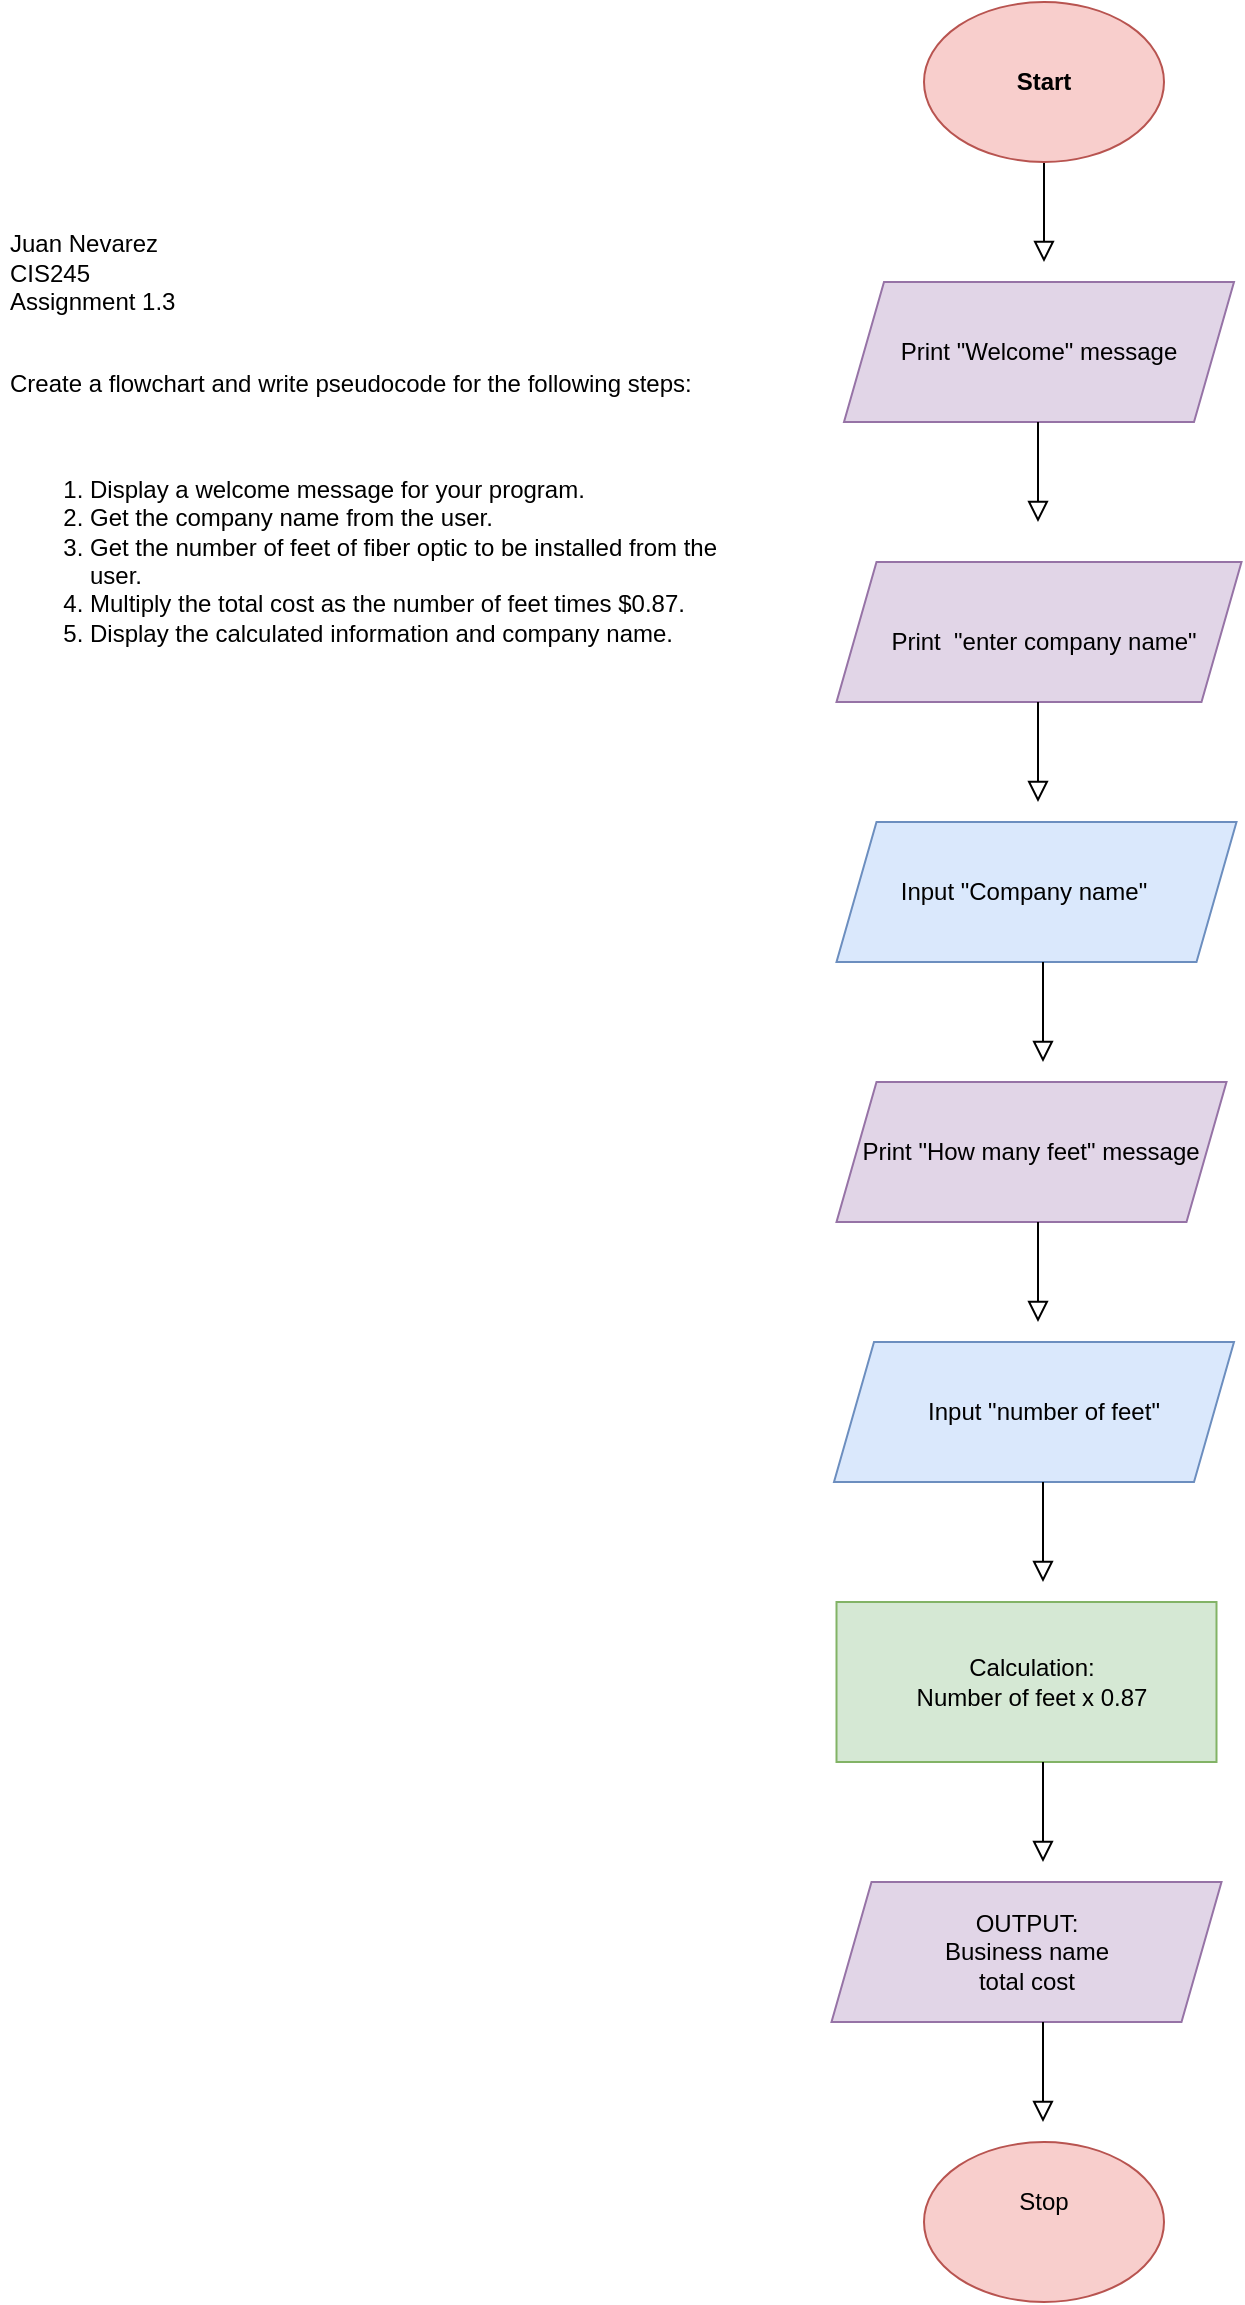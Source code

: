 <mxfile version="13.6.2" type="github">
  <diagram id="C5RBs43oDa-KdzZeNtuy" name="Page-1">
    <mxGraphModel dx="1422" dy="763" grid="0" gridSize="10" guides="1" tooltips="1" connect="1" arrows="1" fold="1" page="1" pageScale="1" pageWidth="827" pageHeight="1169" background="#ffffff" math="0" shadow="0">
      <root>
        <mxCell id="WIyWlLk6GJQsqaUBKTNV-0" />
        <mxCell id="WIyWlLk6GJQsqaUBKTNV-1" parent="WIyWlLk6GJQsqaUBKTNV-0" />
        <mxCell id="WIyWlLk6GJQsqaUBKTNV-2" value="" style="rounded=0;html=1;jettySize=auto;orthogonalLoop=1;fontSize=11;endArrow=block;endFill=0;endSize=8;strokeWidth=1;shadow=0;labelBackgroundColor=none;edgeStyle=orthogonalEdgeStyle;" parent="WIyWlLk6GJQsqaUBKTNV-1" edge="1">
          <mxGeometry relative="1" as="geometry">
            <mxPoint x="620" y="90" as="sourcePoint" />
            <mxPoint x="620" y="140" as="targetPoint" />
          </mxGeometry>
        </mxCell>
        <mxCell id="X7Ppft-jQ7yApB3Ie5x3-0" value="" style="ellipse;whiteSpace=wrap;html=1;fillColor=#f8cecc;strokeColor=#b85450;" vertex="1" parent="WIyWlLk6GJQsqaUBKTNV-1">
          <mxGeometry x="560" y="10" width="120" height="80" as="geometry" />
        </mxCell>
        <mxCell id="X7Ppft-jQ7yApB3Ie5x3-2" value="Print &quot;Welcome&quot; message" style="shape=parallelogram;perimeter=parallelogramPerimeter;whiteSpace=wrap;html=1;fixedSize=1;fillColor=#e1d5e7;strokeColor=#9673a6;" vertex="1" parent="WIyWlLk6GJQsqaUBKTNV-1">
          <mxGeometry x="520" y="150" width="195" height="70" as="geometry" />
        </mxCell>
        <mxCell id="X7Ppft-jQ7yApB3Ie5x3-4" value="" style="shape=parallelogram;perimeter=parallelogramPerimeter;whiteSpace=wrap;html=1;fixedSize=1;fillColor=#e1d5e7;strokeColor=#9673a6;" vertex="1" parent="WIyWlLk6GJQsqaUBKTNV-1">
          <mxGeometry x="516.25" y="290" width="202.5" height="70" as="geometry" />
        </mxCell>
        <mxCell id="X7Ppft-jQ7yApB3Ie5x3-5" value="Start" style="text;html=1;strokeColor=none;fillColor=none;align=center;verticalAlign=middle;whiteSpace=wrap;rounded=0;fontStyle=1" vertex="1" parent="WIyWlLk6GJQsqaUBKTNV-1">
          <mxGeometry x="600" y="40" width="40" height="20" as="geometry" />
        </mxCell>
        <mxCell id="X7Ppft-jQ7yApB3Ie5x3-15" value="" style="rounded=0;html=1;jettySize=auto;orthogonalLoop=1;fontSize=11;endArrow=block;endFill=0;endSize=8;strokeWidth=1;shadow=0;labelBackgroundColor=none;edgeStyle=orthogonalEdgeStyle;" edge="1" parent="WIyWlLk6GJQsqaUBKTNV-1">
          <mxGeometry relative="1" as="geometry">
            <mxPoint x="617" y="220" as="sourcePoint" />
            <mxPoint x="617" y="270" as="targetPoint" />
            <Array as="points">
              <mxPoint x="617" y="230" />
              <mxPoint x="617" y="230" />
            </Array>
          </mxGeometry>
        </mxCell>
        <mxCell id="X7Ppft-jQ7yApB3Ie5x3-16" value="Print&amp;nbsp; &quot;enter company name&quot;" style="text;html=1;strokeColor=none;fillColor=none;align=center;verticalAlign=middle;whiteSpace=wrap;rounded=0;fontColor=#000000;" vertex="1" parent="WIyWlLk6GJQsqaUBKTNV-1">
          <mxGeometry x="535" y="320" width="170" height="20" as="geometry" />
        </mxCell>
        <mxCell id="X7Ppft-jQ7yApB3Ie5x3-17" value="" style="shape=parallelogram;perimeter=parallelogramPerimeter;whiteSpace=wrap;html=1;fixedSize=1;fillColor=#dae8fc;strokeColor=#6c8ebf;" vertex="1" parent="WIyWlLk6GJQsqaUBKTNV-1">
          <mxGeometry x="516.25" y="420" width="200" height="70" as="geometry" />
        </mxCell>
        <mxCell id="X7Ppft-jQ7yApB3Ie5x3-19" value="Input &quot;Company name&quot;" style="text;html=1;strokeColor=none;fillColor=none;align=center;verticalAlign=middle;whiteSpace=wrap;rounded=0;fontColor=#000000;" vertex="1" parent="WIyWlLk6GJQsqaUBKTNV-1">
          <mxGeometry x="540" y="442.5" width="140" height="25" as="geometry" />
        </mxCell>
        <mxCell id="X7Ppft-jQ7yApB3Ie5x3-21" value="" style="rounded=0;html=1;jettySize=auto;orthogonalLoop=1;fontSize=11;endArrow=block;endFill=0;endSize=8;strokeWidth=1;shadow=0;labelBackgroundColor=none;edgeStyle=orthogonalEdgeStyle;" edge="1" parent="WIyWlLk6GJQsqaUBKTNV-1">
          <mxGeometry relative="1" as="geometry">
            <mxPoint x="617" y="360" as="sourcePoint" />
            <mxPoint x="617" y="410" as="targetPoint" />
            <Array as="points">
              <mxPoint x="617" y="370" />
              <mxPoint x="617" y="370" />
            </Array>
          </mxGeometry>
        </mxCell>
        <mxCell id="X7Ppft-jQ7yApB3Ie5x3-22" value="Print &quot;How many feet&quot; message" style="shape=parallelogram;perimeter=parallelogramPerimeter;whiteSpace=wrap;html=1;fixedSize=1;fillColor=#e1d5e7;strokeColor=#9673a6;" vertex="1" parent="WIyWlLk6GJQsqaUBKTNV-1">
          <mxGeometry x="516.25" y="550" width="195" height="70" as="geometry" />
        </mxCell>
        <mxCell id="X7Ppft-jQ7yApB3Ie5x3-23" value="" style="shape=parallelogram;perimeter=parallelogramPerimeter;whiteSpace=wrap;html=1;fixedSize=1;fillColor=#dae8fc;strokeColor=#6c8ebf;" vertex="1" parent="WIyWlLk6GJQsqaUBKTNV-1">
          <mxGeometry x="515" y="680" width="200" height="70" as="geometry" />
        </mxCell>
        <mxCell id="X7Ppft-jQ7yApB3Ie5x3-24" value="Input &quot;number of feet&quot;" style="text;html=1;strokeColor=none;fillColor=none;align=center;verticalAlign=middle;whiteSpace=wrap;rounded=0;fontColor=#000000;" vertex="1" parent="WIyWlLk6GJQsqaUBKTNV-1">
          <mxGeometry x="560" y="705" width="120" height="20" as="geometry" />
        </mxCell>
        <mxCell id="X7Ppft-jQ7yApB3Ie5x3-25" value="" style="rounded=0;html=1;jettySize=auto;orthogonalLoop=1;fontSize=11;endArrow=block;endFill=0;endSize=8;strokeWidth=1;shadow=0;labelBackgroundColor=none;edgeStyle=orthogonalEdgeStyle;" edge="1" parent="WIyWlLk6GJQsqaUBKTNV-1">
          <mxGeometry relative="1" as="geometry">
            <mxPoint x="619.5" y="490" as="sourcePoint" />
            <mxPoint x="619.5" y="540" as="targetPoint" />
            <Array as="points">
              <mxPoint x="619.5" y="500" />
              <mxPoint x="619.5" y="500" />
            </Array>
          </mxGeometry>
        </mxCell>
        <mxCell id="X7Ppft-jQ7yApB3Ie5x3-26" value="" style="rounded=0;html=1;jettySize=auto;orthogonalLoop=1;fontSize=11;endArrow=block;endFill=0;endSize=8;strokeWidth=1;shadow=0;labelBackgroundColor=none;edgeStyle=orthogonalEdgeStyle;" edge="1" parent="WIyWlLk6GJQsqaUBKTNV-1">
          <mxGeometry relative="1" as="geometry">
            <mxPoint x="617" y="620" as="sourcePoint" />
            <mxPoint x="617" y="670" as="targetPoint" />
            <Array as="points">
              <mxPoint x="617" y="630" />
              <mxPoint x="617" y="630" />
            </Array>
          </mxGeometry>
        </mxCell>
        <mxCell id="X7Ppft-jQ7yApB3Ie5x3-27" value="" style="rounded=0;whiteSpace=wrap;html=1;fillColor=#d5e8d4;strokeColor=#82b366;" vertex="1" parent="WIyWlLk6GJQsqaUBKTNV-1">
          <mxGeometry x="516.25" y="810" width="190" height="80" as="geometry" />
        </mxCell>
        <mxCell id="X7Ppft-jQ7yApB3Ie5x3-28" value="&lt;div&gt;Calculation:&lt;/div&gt;&lt;div&gt;Number of feet x 0.87&lt;br&gt;&lt;/div&gt;" style="text;html=1;strokeColor=none;fillColor=none;align=center;verticalAlign=middle;whiteSpace=wrap;rounded=0;fontColor=#000000;" vertex="1" parent="WIyWlLk6GJQsqaUBKTNV-1">
          <mxGeometry x="543.75" y="835" width="140" height="30" as="geometry" />
        </mxCell>
        <mxCell id="X7Ppft-jQ7yApB3Ie5x3-29" value="&lt;div&gt;OUTPUT:&lt;/div&gt;&lt;div&gt;Business name&lt;/div&gt;&lt;div&gt;total cost&lt;br&gt;&lt;/div&gt;" style="shape=parallelogram;perimeter=parallelogramPerimeter;whiteSpace=wrap;html=1;fixedSize=1;fillColor=#e1d5e7;strokeColor=#9673a6;" vertex="1" parent="WIyWlLk6GJQsqaUBKTNV-1">
          <mxGeometry x="513.75" y="950" width="195" height="70" as="geometry" />
        </mxCell>
        <mxCell id="X7Ppft-jQ7yApB3Ie5x3-31" value="" style="rounded=0;html=1;jettySize=auto;orthogonalLoop=1;fontSize=11;endArrow=block;endFill=0;endSize=8;strokeWidth=1;shadow=0;labelBackgroundColor=none;edgeStyle=orthogonalEdgeStyle;" edge="1" parent="WIyWlLk6GJQsqaUBKTNV-1">
          <mxGeometry relative="1" as="geometry">
            <mxPoint x="619.5" y="750" as="sourcePoint" />
            <mxPoint x="619.5" y="800" as="targetPoint" />
            <Array as="points">
              <mxPoint x="619.5" y="760" />
              <mxPoint x="619.5" y="760" />
            </Array>
          </mxGeometry>
        </mxCell>
        <mxCell id="X7Ppft-jQ7yApB3Ie5x3-32" value="" style="rounded=0;html=1;jettySize=auto;orthogonalLoop=1;fontSize=11;endArrow=block;endFill=0;endSize=8;strokeWidth=1;shadow=0;labelBackgroundColor=none;edgeStyle=orthogonalEdgeStyle;" edge="1" parent="WIyWlLk6GJQsqaUBKTNV-1">
          <mxGeometry relative="1" as="geometry">
            <mxPoint x="619.5" y="890" as="sourcePoint" />
            <mxPoint x="619.5" y="940" as="targetPoint" />
            <Array as="points">
              <mxPoint x="619.5" y="900" />
              <mxPoint x="619.5" y="900" />
            </Array>
          </mxGeometry>
        </mxCell>
        <mxCell id="X7Ppft-jQ7yApB3Ie5x3-35" value="" style="ellipse;whiteSpace=wrap;html=1;labelBackgroundColor=none;fillColor=#f8cecc;strokeColor=#b85450;" vertex="1" parent="WIyWlLk6GJQsqaUBKTNV-1">
          <mxGeometry x="560" y="1080" width="120" height="80" as="geometry" />
        </mxCell>
        <mxCell id="X7Ppft-jQ7yApB3Ie5x3-36" value="&lt;div&gt;Stop&lt;/div&gt;" style="text;html=1;strokeColor=none;fillColor=none;align=center;verticalAlign=middle;whiteSpace=wrap;rounded=0;labelBackgroundColor=none;fontColor=#000000;" vertex="1" parent="WIyWlLk6GJQsqaUBKTNV-1">
          <mxGeometry x="600" y="1100" width="40" height="20" as="geometry" />
        </mxCell>
        <mxCell id="X7Ppft-jQ7yApB3Ie5x3-37" value="" style="rounded=0;html=1;jettySize=auto;orthogonalLoop=1;fontSize=11;endArrow=block;endFill=0;endSize=8;strokeWidth=1;shadow=0;labelBackgroundColor=none;edgeStyle=orthogonalEdgeStyle;" edge="1" parent="WIyWlLk6GJQsqaUBKTNV-1">
          <mxGeometry relative="1" as="geometry">
            <mxPoint x="619.5" y="1020" as="sourcePoint" />
            <mxPoint x="619.5" y="1070" as="targetPoint" />
            <Array as="points">
              <mxPoint x="619.5" y="1030" />
              <mxPoint x="619.5" y="1030" />
            </Array>
          </mxGeometry>
        </mxCell>
        <mxCell id="X7Ppft-jQ7yApB3Ie5x3-39" value="&lt;div&gt;&lt;br&gt;&lt;/div&gt;&lt;div&gt;Juan Nevarez&lt;/div&gt;&lt;div&gt;CIS245&lt;/div&gt;&lt;div&gt;Assignment 1.3&lt;br&gt;&lt;/div&gt;&lt;div&gt;&lt;br&gt;&lt;/div&gt;&lt;p&gt;Create a flowchart and write pseudocode for the following steps:&amp;nbsp;&lt;/p&gt; &lt;br&gt;    &lt;ol&gt;&lt;li&gt;Display a welcome message for your program.&amp;nbsp;&lt;/li&gt;&lt;li&gt;Get the company name from the user.&lt;/li&gt;&lt;li&gt;Get the number of feet of fiber optic to be installed from the user.&lt;/li&gt;&lt;li&gt;Multiply the total cost as the number of feet times $0.87.&lt;/li&gt;&lt;li&gt;Display the calculated information and company name.&lt;/li&gt;&lt;/ol&gt;" style="text;html=1;strokeColor=none;fillColor=none;spacing=5;spacingTop=-20;whiteSpace=wrap;overflow=hidden;rounded=0;labelBackgroundColor=none;fontColor=#000000;" vertex="1" parent="WIyWlLk6GJQsqaUBKTNV-1">
          <mxGeometry x="98" y="120" width="365" height="242" as="geometry" />
        </mxCell>
      </root>
    </mxGraphModel>
  </diagram>
</mxfile>
